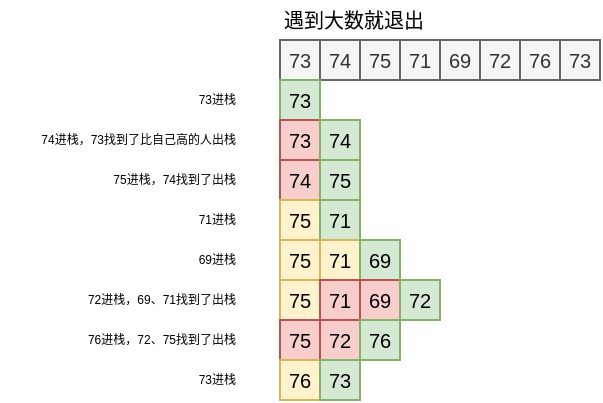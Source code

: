 <mxfile version="14.1.8" type="device"><diagram id="4jwFZ_pEjM1MJGKoBWtf" name="第 1 页"><mxGraphModel dx="519" dy="386" grid="1" gridSize="20" guides="1" tooltips="1" connect="1" arrows="1" fold="1" page="1" pageScale="1" pageWidth="827" pageHeight="1169" math="0" shadow="0"><root><mxCell id="0"/><mxCell id="1" parent="0"/><mxCell id="j_shE-XllY_ZlvOefLbK-1" value="73" style="rounded=0;whiteSpace=wrap;html=1;fontSize=10;fillColor=#f5f5f5;strokeColor=#666666;fontColor=#333333;" parent="1" vertex="1"><mxGeometry x="160" y="180" width="20" height="20" as="geometry"/></mxCell><mxCell id="j_shE-XllY_ZlvOefLbK-2" value="74" style="rounded=0;whiteSpace=wrap;html=1;fontSize=10;fillColor=#f5f5f5;strokeColor=#666666;fontColor=#333333;" parent="1" vertex="1"><mxGeometry x="180" y="180" width="20" height="20" as="geometry"/></mxCell><mxCell id="j_shE-XllY_ZlvOefLbK-3" value="75" style="rounded=0;whiteSpace=wrap;html=1;fontSize=10;fillColor=#f5f5f5;strokeColor=#666666;fontColor=#333333;" parent="1" vertex="1"><mxGeometry x="200" y="180" width="20" height="20" as="geometry"/></mxCell><mxCell id="j_shE-XllY_ZlvOefLbK-4" value="71" style="rounded=0;whiteSpace=wrap;html=1;fontSize=10;fillColor=#f5f5f5;strokeColor=#666666;fontColor=#333333;" parent="1" vertex="1"><mxGeometry x="220" y="180" width="20" height="20" as="geometry"/></mxCell><mxCell id="j_shE-XllY_ZlvOefLbK-5" value="69" style="rounded=0;whiteSpace=wrap;html=1;fontSize=10;fillColor=#f5f5f5;strokeColor=#666666;fontColor=#333333;" parent="1" vertex="1"><mxGeometry x="240" y="180" width="20" height="20" as="geometry"/></mxCell><mxCell id="j_shE-XllY_ZlvOefLbK-6" value="72" style="rounded=0;whiteSpace=wrap;html=1;fontSize=10;fillColor=#f5f5f5;strokeColor=#666666;fontColor=#333333;" parent="1" vertex="1"><mxGeometry x="260" y="180" width="20" height="20" as="geometry"/></mxCell><mxCell id="j_shE-XllY_ZlvOefLbK-7" value="76" style="rounded=0;whiteSpace=wrap;html=1;fontSize=10;fillColor=#f5f5f5;strokeColor=#666666;fontColor=#333333;" parent="1" vertex="1"><mxGeometry x="280" y="180" width="20" height="20" as="geometry"/></mxCell><mxCell id="j_shE-XllY_ZlvOefLbK-8" value="73" style="rounded=0;whiteSpace=wrap;html=1;fontSize=10;fillColor=#f5f5f5;strokeColor=#666666;fontColor=#333333;" parent="1" vertex="1"><mxGeometry x="300" y="180" width="20" height="20" as="geometry"/></mxCell><mxCell id="j_shE-XllY_ZlvOefLbK-9" value="73" style="rounded=0;whiteSpace=wrap;html=1;strokeColor=#82b366;fontSize=10;fillColor=#d5e8d4;" parent="1" vertex="1"><mxGeometry x="160" y="200" width="20" height="20" as="geometry"/></mxCell><mxCell id="j_shE-XllY_ZlvOefLbK-10" value="73" style="rounded=0;whiteSpace=wrap;html=1;strokeColor=#b85450;fontSize=10;fillColor=#f8cecc;" parent="1" vertex="1"><mxGeometry x="160" y="220" width="20" height="20" as="geometry"/></mxCell><mxCell id="j_shE-XllY_ZlvOefLbK-11" value="74" style="rounded=0;whiteSpace=wrap;html=1;strokeColor=#82b366;fontSize=10;fillColor=#d5e8d4;" parent="1" vertex="1"><mxGeometry x="180" y="220" width="20" height="20" as="geometry"/></mxCell><mxCell id="j_shE-XllY_ZlvOefLbK-12" value="74" style="rounded=0;whiteSpace=wrap;html=1;strokeColor=#b85450;fontSize=10;fillColor=#f8cecc;" parent="1" vertex="1"><mxGeometry x="160" y="240" width="20" height="20" as="geometry"/></mxCell><mxCell id="j_shE-XllY_ZlvOefLbK-13" value="75" style="rounded=0;whiteSpace=wrap;html=1;fontSize=10;fillColor=#d5e8d4;strokeColor=#82b366;" parent="1" vertex="1"><mxGeometry x="180" y="240" width="20" height="20" as="geometry"/></mxCell><mxCell id="j_shE-XllY_ZlvOefLbK-14" value="75" style="rounded=0;whiteSpace=wrap;html=1;fontSize=10;fillColor=#fff2cc;strokeColor=#d6b656;" parent="1" vertex="1"><mxGeometry x="160" y="260" width="20" height="20" as="geometry"/></mxCell><mxCell id="j_shE-XllY_ZlvOefLbK-15" value="71" style="rounded=0;whiteSpace=wrap;html=1;fontSize=10;fillColor=#d5e8d4;strokeColor=#82b366;" parent="1" vertex="1"><mxGeometry x="180" y="260" width="20" height="20" as="geometry"/></mxCell><mxCell id="j_shE-XllY_ZlvOefLbK-17" value="75" style="rounded=0;whiteSpace=wrap;html=1;fontSize=10;fillColor=#fff2cc;strokeColor=#d6b656;" parent="1" vertex="1"><mxGeometry x="160" y="280" width="20" height="20" as="geometry"/></mxCell><mxCell id="j_shE-XllY_ZlvOefLbK-18" value="71" style="rounded=0;whiteSpace=wrap;html=1;fontSize=10;fillColor=#fff2cc;strokeColor=#d6b656;" parent="1" vertex="1"><mxGeometry x="180" y="280" width="20" height="20" as="geometry"/></mxCell><mxCell id="j_shE-XllY_ZlvOefLbK-19" value="69" style="rounded=0;whiteSpace=wrap;html=1;fontSize=10;fillColor=#d5e8d4;strokeColor=#82b366;" parent="1" vertex="1"><mxGeometry x="200" y="280" width="20" height="20" as="geometry"/></mxCell><mxCell id="j_shE-XllY_ZlvOefLbK-20" value="75" style="rounded=0;whiteSpace=wrap;html=1;fontSize=10;fillColor=#fff2cc;strokeColor=#d6b656;" parent="1" vertex="1"><mxGeometry x="160" y="300" width="20" height="20" as="geometry"/></mxCell><mxCell id="j_shE-XllY_ZlvOefLbK-21" value="69" style="rounded=0;whiteSpace=wrap;html=1;fontSize=10;fillColor=#f8cecc;strokeColor=#b85450;" parent="1" vertex="1"><mxGeometry x="200" y="300" width="20" height="20" as="geometry"/></mxCell><mxCell id="j_shE-XllY_ZlvOefLbK-22" value="71" style="rounded=0;whiteSpace=wrap;html=1;fontSize=10;fillColor=#f8cecc;strokeColor=#b85450;" parent="1" vertex="1"><mxGeometry x="180" y="300" width="20" height="20" as="geometry"/></mxCell><mxCell id="j_shE-XllY_ZlvOefLbK-23" value="72" style="rounded=0;whiteSpace=wrap;html=1;fontSize=10;fillColor=#d5e8d4;strokeColor=#82b366;" parent="1" vertex="1"><mxGeometry x="220" y="300" width="20" height="20" as="geometry"/></mxCell><mxCell id="j_shE-XllY_ZlvOefLbK-24" value="75" style="rounded=0;whiteSpace=wrap;html=1;fontSize=10;fillColor=#f8cecc;strokeColor=#b85450;" parent="1" vertex="1"><mxGeometry x="160" y="320" width="20" height="20" as="geometry"/></mxCell><mxCell id="j_shE-XllY_ZlvOefLbK-25" value="72" style="rounded=0;whiteSpace=wrap;html=1;fontSize=10;fillColor=#f8cecc;strokeColor=#b85450;" parent="1" vertex="1"><mxGeometry x="180" y="320" width="20" height="20" as="geometry"/></mxCell><mxCell id="j_shE-XllY_ZlvOefLbK-26" value="76" style="rounded=0;whiteSpace=wrap;html=1;fontSize=10;fillColor=#d5e8d4;strokeColor=#82b366;" parent="1" vertex="1"><mxGeometry x="200" y="320" width="20" height="20" as="geometry"/></mxCell><mxCell id="j_shE-XllY_ZlvOefLbK-27" value="76" style="rounded=0;whiteSpace=wrap;html=1;fontSize=10;fillColor=#fff2cc;strokeColor=#d6b656;" parent="1" vertex="1"><mxGeometry x="160" y="340" width="20" height="20" as="geometry"/></mxCell><mxCell id="j_shE-XllY_ZlvOefLbK-28" value="73" style="rounded=0;whiteSpace=wrap;html=1;fontSize=10;fillColor=#d5e8d4;strokeColor=#82b366;" parent="1" vertex="1"><mxGeometry x="180" y="340" width="20" height="20" as="geometry"/></mxCell><mxCell id="j_shE-XllY_ZlvOefLbK-29" value="遇到大数就退出" style="text;html=1;strokeColor=none;fillColor=none;align=left;verticalAlign=middle;whiteSpace=wrap;rounded=0;fontSize=10;" parent="1" vertex="1"><mxGeometry x="160" y="160" width="160" height="20" as="geometry"/></mxCell><mxCell id="DezHTl1BCFgMfvVmwJcD-1" value="73进栈" style="text;html=1;strokeColor=none;fillColor=none;align=right;verticalAlign=middle;whiteSpace=wrap;rounded=0;fontSize=6;" vertex="1" parent="1"><mxGeometry x="60" y="200" width="80" height="20" as="geometry"/></mxCell><mxCell id="DezHTl1BCFgMfvVmwJcD-2" value="74进栈，73找到了比自己高的人出栈" style="text;html=1;strokeColor=none;fillColor=none;align=right;verticalAlign=middle;whiteSpace=wrap;rounded=0;fontSize=6;" vertex="1" parent="1"><mxGeometry x="20" y="220" width="120" height="20" as="geometry"/></mxCell><mxCell id="DezHTl1BCFgMfvVmwJcD-3" value="75进栈，74找到了出栈" style="text;html=1;strokeColor=none;fillColor=none;align=right;verticalAlign=middle;whiteSpace=wrap;rounded=0;fontSize=6;" vertex="1" parent="1"><mxGeometry x="60" y="240" width="80" height="20" as="geometry"/></mxCell><mxCell id="DezHTl1BCFgMfvVmwJcD-4" value="71进栈" style="text;html=1;strokeColor=none;fillColor=none;align=right;verticalAlign=middle;whiteSpace=wrap;rounded=0;fontSize=6;" vertex="1" parent="1"><mxGeometry x="60" y="260" width="80" height="20" as="geometry"/></mxCell><mxCell id="DezHTl1BCFgMfvVmwJcD-5" value="69进栈" style="text;html=1;strokeColor=none;fillColor=none;align=right;verticalAlign=middle;whiteSpace=wrap;rounded=0;fontSize=6;" vertex="1" parent="1"><mxGeometry x="60" y="280" width="80" height="20" as="geometry"/></mxCell><mxCell id="DezHTl1BCFgMfvVmwJcD-6" value="72进栈，69、71找到了出栈" style="text;html=1;strokeColor=none;fillColor=none;align=right;verticalAlign=middle;whiteSpace=wrap;rounded=0;fontSize=6;" vertex="1" parent="1"><mxGeometry x="60" y="300" width="80" height="20" as="geometry"/></mxCell><mxCell id="DezHTl1BCFgMfvVmwJcD-7" value="76进栈，72、75找到了出栈" style="text;html=1;strokeColor=none;fillColor=none;align=right;verticalAlign=middle;whiteSpace=wrap;rounded=0;fontSize=6;" vertex="1" parent="1"><mxGeometry x="60" y="320" width="80" height="20" as="geometry"/></mxCell><mxCell id="DezHTl1BCFgMfvVmwJcD-8" value="73进栈" style="text;html=1;strokeColor=none;fillColor=none;align=right;verticalAlign=middle;whiteSpace=wrap;rounded=0;fontSize=6;" vertex="1" parent="1"><mxGeometry x="60" y="340" width="80" height="20" as="geometry"/></mxCell></root></mxGraphModel></diagram></mxfile>